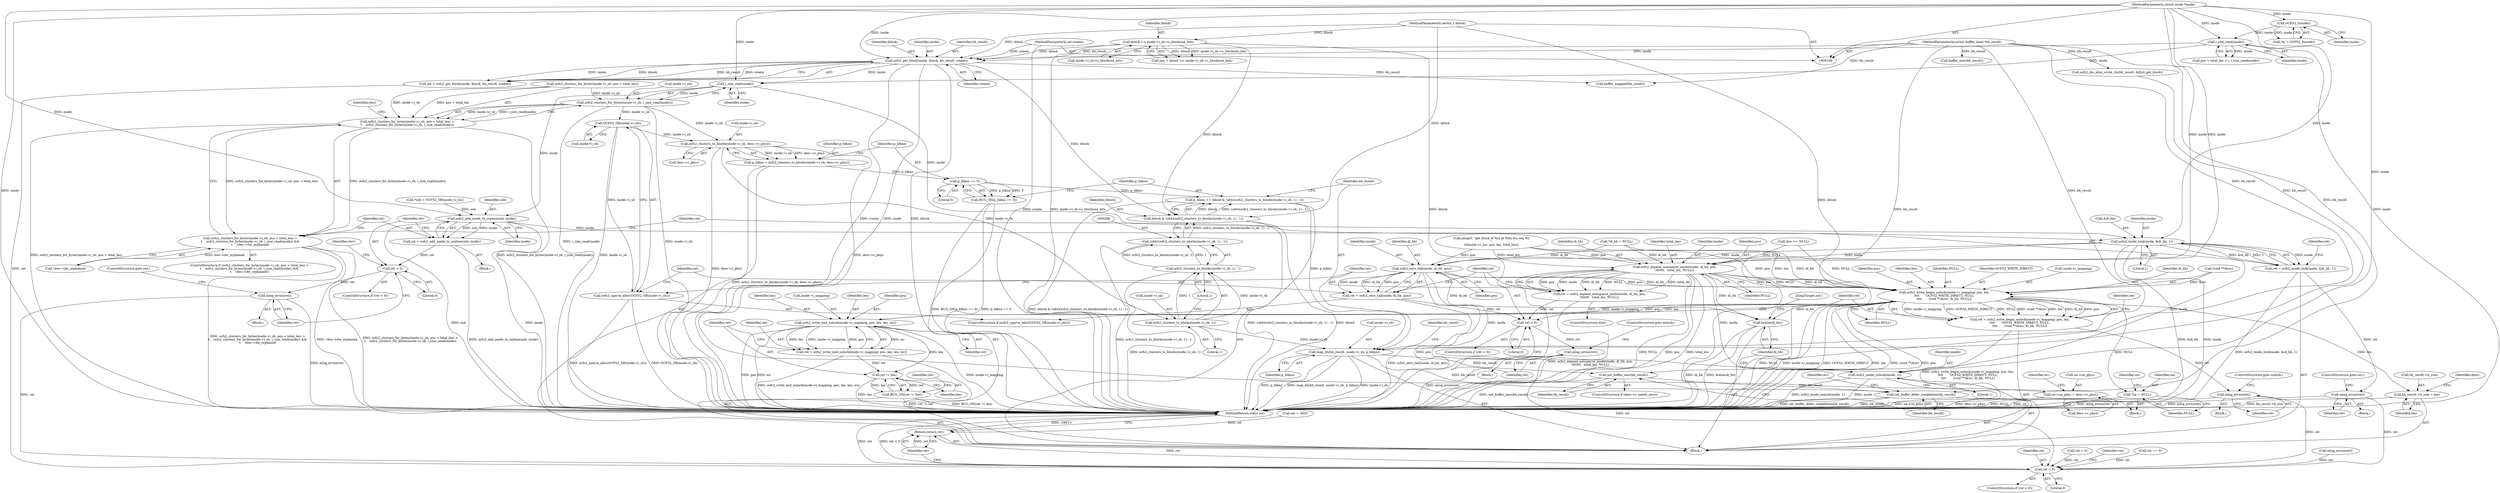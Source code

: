 digraph "0_linux_3e4c56d41eef5595035872a2ec5a483f42e8917f@API" {
"1000265" [label="(Call,i_size_read(inode))"];
"1000205" [label="(Call,ocfs2_get_block(inode, iblock, bh_result, create))"];
"1000195" [label="(Call,i_size_read(inode))"];
"1000122" [label="(Call,OCFS2_I(inode))"];
"1000107" [label="(MethodParameterIn,struct inode *inode)"];
"1000141" [label="(Call,iblock << inode->i_sb->s_blocksize_bits)"];
"1000108" [label="(MethodParameterIn,sector_t iblock)"];
"1000109" [label="(MethodParameterIn,struct buffer_head *bh_result)"];
"1000110" [label="(MethodParameterIn,int create)"];
"1000261" [label="(Call,ocfs2_clusters_for_bytes(inode->i_sb, i_size_read(inode)))"];
"1000253" [label="(Call,ocfs2_clusters_for_bytes(inode->i_sb, pos + total_len) >\n\t    ocfs2_clusters_for_bytes(inode->i_sb, i_size_read(inode)))"];
"1000252" [label="(Call,ocfs2_clusters_for_bytes(inode->i_sb, pos + total_len) >\n\t    ocfs2_clusters_for_bytes(inode->i_sb, i_size_read(inode)) &&\n\t    !dwc->dw_orphaned)"];
"1000313" [label="(Call,OCFS2_SB(inode->i_sb))"];
"1000312" [label="(Call,ocfs2_sparse_alloc(OCFS2_SB(inode->i_sb)))"];
"1000372" [label="(Call,ocfs2_clusters_to_blocks(inode->i_sb, desc->c_phys))"];
"1000370" [label="(Call,p_blkno = ocfs2_clusters_to_blocks(inode->i_sb, desc->c_phys))"];
"1000380" [label="(Call,p_blkno == 0)"];
"1000379" [label="(Call,BUG_ON(p_blkno == 0))"];
"1000383" [label="(Call,p_blkno += iblock & (u64)(ocfs2_clusters_to_blocks(inode->i_sb, 1) - 1))"];
"1000396" [label="(Call,map_bh(bh_result, inode->i_sb, p_blkno))"];
"1000411" [label="(Call,set_buffer_new(bh_result))"];
"1000413" [label="(Call,set_buffer_defer_completion(bh_result))"];
"1000390" [label="(Call,ocfs2_clusters_to_blocks(inode->i_sb, 1))"];
"1000389" [label="(Call,ocfs2_clusters_to_blocks(inode->i_sb, 1) - 1)"];
"1000387" [label="(Call,(u64)(ocfs2_clusters_to_blocks(inode->i_sb, 1) - 1))"];
"1000385" [label="(Call,iblock & (u64)(ocfs2_clusters_to_blocks(inode->i_sb, 1) - 1))"];
"1000435" [label="(Call,ue->ue_phys = desc->c_phys)"];
"1000274" [label="(Call,ocfs2_add_inode_to_orphan(osb, inode))"];
"1000272" [label="(Call,ret = ocfs2_add_inode_to_orphan(osb, inode))"];
"1000278" [label="(Call,ret < 0)"];
"1000282" [label="(Call,mlog_errno(ret))"];
"1000485" [label="(Call,ret < 0)"];
"1000492" [label="(Return,return ret;)"];
"1000292" [label="(Call,ocfs2_inode_lock(inode, &di_bh, 1))"];
"1000290" [label="(Call,ret = ocfs2_inode_lock(inode, &di_bh, 1))"];
"1000300" [label="(Call,mlog_errno(ret))"];
"1000319" [label="(Call,ocfs2_zero_tail(inode, di_bh, pos))"];
"1000317" [label="(Call,ret = ocfs2_zero_tail(inode, di_bh, pos))"];
"1000333" [label="(Call,ret < 0)"];
"1000337" [label="(Call,mlog_errno(ret))"];
"1000342" [label="(Call,ocfs2_write_begin_nolock(inode->i_mapping, pos, len,\n\t\t\t\t       OCFS2_WRITE_DIRECT, NULL,\n\t\t\t\t       (void **)&wc, di_bh, NULL))"];
"1000340" [label="(Call,ret = ocfs2_write_begin_nolock(inode->i_mapping, pos, len,\n\t\t\t\t       OCFS2_WRITE_DIRECT, NULL,\n\t\t\t\t       (void **)&wc, di_bh, NULL))"];
"1000359" [label="(Call,mlog_errno(ret))"];
"1000402" [label="(Call,bh_result->b_size = len)"];
"1000424" [label="(Call,*ue = NULL)"];
"1000457" [label="(Call,ocfs2_write_end_nolock(inode->i_mapping, pos, len, len, wc))"];
"1000455" [label="(Call,ret = ocfs2_write_end_nolock(inode->i_mapping, pos, len, len, wc))"];
"1000466" [label="(Call,ret != len)"];
"1000465" [label="(Call,BUG_ON(ret != len))"];
"1000481" [label="(Call,brelse(di_bh))"];
"1000478" [label="(Call,ocfs2_inode_unlock(inode, 1))"];
"1000326" [label="(Call,ocfs2_expand_nonsparse_inode(inode, di_bh, pos,\n\t\t\t\t\t\t\t   total_len, NULL))"];
"1000324" [label="(Call,ret = ocfs2_expand_nonsparse_inode(inode, di_bh, pos,\n\t\t\t\t\t\t\t   total_len, NULL))"];
"1000396" [label="(Call,map_bh(bh_result, inode->i_sb, p_blkno))"];
"1000404" [label="(Identifier,bh_result)"];
"1000381" [label="(Identifier,p_blkno)"];
"1000281" [label="(Block,)"];
"1000484" [label="(ControlStructure,if (ret < 0))"];
"1000334" [label="(Identifier,ret)"];
"1000195" [label="(Call,i_size_read(inode))"];
"1000296" [label="(Literal,1)"];
"1000354" [label="(Identifier,di_bh)"];
"1000272" [label="(Call,ret = ocfs2_add_inode_to_orphan(osb, inode))"];
"1000465" [label="(Call,BUG_ON(ret != len))"];
"1000142" [label="(Identifier,iblock)"];
"1000282" [label="(Call,mlog_errno(ret))"];
"1000481" [label="(Call,brelse(di_bh))"];
"1000409" [label="(Identifier,desc)"];
"1000468" [label="(Identifier,len)"];
"1000314" [label="(Call,inode->i_sb)"];
"1000330" [label="(Identifier,total_len)"];
"1000123" [label="(Identifier,inode)"];
"1000462" [label="(Identifier,len)"];
"1000251" [label="(ControlStructure,if (ocfs2_clusters_for_bytes(inode->i_sb, pos + total_len) >\n\t    ocfs2_clusters_for_bytes(inode->i_sb, i_size_read(inode)) &&\n\t    !dwc->dw_orphaned))"];
"1000386" [label="(Identifier,iblock)"];
"1000267" [label="(Call,!dwc->dw_orphaned)"];
"1000300" [label="(Call,mlog_errno(ret))"];
"1000456" [label="(Identifier,ret)"];
"1000266" [label="(Identifier,inode)"];
"1000422" [label="(Block,)"];
"1000478" [label="(Call,ocfs2_inode_unlock(inode, 1))"];
"1000411" [label="(Call,set_buffer_new(bh_result))"];
"1000317" [label="(Call,ret = ocfs2_zero_tail(inode, di_bh, pos))"];
"1000370" [label="(Call,p_blkno = ocfs2_clusters_to_blocks(inode->i_sb, desc->c_phys))"];
"1000111" [label="(Block,)"];
"1000439" [label="(Call,desc->c_phys)"];
"1000280" [label="(Literal,0)"];
"1000458" [label="(Call,inode->i_mapping)"];
"1000331" [label="(Identifier,NULL)"];
"1000394" [label="(Literal,1)"];
"1000413" [label="(Call,set_buffer_defer_completion(bh_result))"];
"1000340" [label="(Call,ret = ocfs2_write_begin_nolock(inode->i_mapping, pos, len,\n\t\t\t\t       OCFS2_WRITE_DIRECT, NULL,\n\t\t\t\t       (void **)&wc, di_bh, NULL))"];
"1000342" [label="(Call,ocfs2_write_begin_nolock(inode->i_mapping, pos, len,\n\t\t\t\t       OCFS2_WRITE_DIRECT, NULL,\n\t\t\t\t       (void **)&wc, di_bh, NULL))"];
"1000276" [label="(Identifier,inode)"];
"1000486" [label="(Identifier,ret)"];
"1000318" [label="(Identifier,ret)"];
"1000328" [label="(Identifier,di_bh)"];
"1000217" [label="(Call,buffer_mapped(bh_result))"];
"1000488" [label="(Call,ret = -EIO)"];
"1000277" [label="(ControlStructure,if (ret < 0))"];
"1000181" [label="(Call,mlog(0, \"get block of %lu at %llu:%u req %u\n\",\n\t\t\tinode->i_ino, pos, len, total_len))"];
"1000302" [label="(ControlStructure,goto out;)"];
"1000335" [label="(Literal,0)"];
"1000455" [label="(Call,ret = ocfs2_write_end_nolock(inode->i_mapping, pos, len, len, wc))"];
"1000385" [label="(Call,iblock & (u64)(ocfs2_clusters_to_blocks(inode->i_sb, 1) - 1))"];
"1000350" [label="(Call,(void **)&wc)"];
"1000424" [label="(Call,*ue = NULL)"];
"1000391" [label="(Call,inode->i_sb)"];
"1000320" [label="(Identifier,inode)"];
"1000141" [label="(Call,iblock << inode->i_sb->s_blocksize_bits)"];
"1000445" [label="(Identifier,wc)"];
"1000108" [label="(MethodParameterIn,sector_t iblock)"];
"1000265" [label="(Call,i_size_read(inode))"];
"1000261" [label="(Call,ocfs2_clusters_for_bytes(inode->i_sb, i_size_read(inode)))"];
"1000203" [label="(Call,ret = ocfs2_get_block(inode, iblock, bh_result, create))"];
"1000312" [label="(Call,ocfs2_sparse_alloc(OCFS2_SB(inode->i_sb)))"];
"1000325" [label="(Identifier,ret)"];
"1000346" [label="(Identifier,pos)"];
"1000284" [label="(ControlStructure,goto out;)"];
"1000469" [label="(Call,ret = 0)"];
"1000209" [label="(Identifier,create)"];
"1000275" [label="(Identifier,osb)"];
"1000240" [label="(Call,dwc == NULL)"];
"1000252" [label="(Call,ocfs2_clusters_for_bytes(inode->i_sb, pos + total_len) >\n\t    ocfs2_clusters_for_bytes(inode->i_sb, i_size_read(inode)) &&\n\t    !dwc->dw_orphaned)"];
"1000274" [label="(Call,ocfs2_add_inode_to_orphan(osb, inode))"];
"1000134" [label="(Call,*di_bh = NULL)"];
"1000298" [label="(Identifier,ret)"];
"1000376" [label="(Call,desc->c_phys)"];
"1000470" [label="(Identifier,ret)"];
"1000207" [label="(Identifier,iblock)"];
"1000489" [label="(Identifier,ret)"];
"1000324" [label="(Call,ret = ocfs2_expand_nonsparse_inode(inode, di_bh, pos,\n\t\t\t\t\t\t\t   total_len, NULL))"];
"1000341" [label="(Identifier,ret)"];
"1000463" [label="(Identifier,len)"];
"1000234" [label="(Call,ocfs2_dio_alloc_write_ctx(bh_result, &first_get_block))"];
"1000269" [label="(Identifier,dwc)"];
"1000191" [label="(Call,pos + total_len <= i_size_read(inode))"];
"1000430" [label="(Identifier,ue)"];
"1000279" [label="(Identifier,ret)"];
"1000143" [label="(Call,inode->i_sb->s_blocksize_bits)"];
"1000262" [label="(Call,inode->i_sb)"];
"1000426" [label="(Identifier,NULL)"];
"1000337" [label="(Call,mlog_errno(ret))"];
"1000483" [label="(JumpTarget,out:)"];
"1000336" [label="(Block,)"];
"1000327" [label="(Identifier,inode)"];
"1000373" [label="(Call,inode->i_sb)"];
"1000205" [label="(Call,ocfs2_get_block(inode, iblock, bh_result, create))"];
"1000283" [label="(Identifier,ret)"];
"1000457" [label="(Call,ocfs2_write_end_nolock(inode->i_mapping, pos, len, len, wc))"];
"1000323" [label="(ControlStructure,else)"];
"1000110" [label="(MethodParameterIn,int create)"];
"1000412" [label="(Identifier,bh_result)"];
"1000387" [label="(Call,(u64)(ocfs2_clusters_to_blocks(inode->i_sb, 1) - 1))"];
"1000466" [label="(Call,ret != len)"];
"1000253" [label="(Call,ocfs2_clusters_for_bytes(inode->i_sb, pos + total_len) >\n\t    ocfs2_clusters_for_bytes(inode->i_sb, i_size_read(inode)))"];
"1000395" [label="(Literal,1)"];
"1000223" [label="(Call,ret == 0)"];
"1000464" [label="(Identifier,wc)"];
"1000113" [label="(Call,*osb = OCFS2_SB(inode->i_sb))"];
"1000206" [label="(Identifier,inode)"];
"1000254" [label="(Call,ocfs2_clusters_for_bytes(inode->i_sb, pos + total_len))"];
"1000311" [label="(ControlStructure,if (ocfs2_sparse_alloc(OCFS2_SB(inode->i_sb))))"];
"1000397" [label="(Identifier,bh_result)"];
"1000493" [label="(Identifier,ret)"];
"1000383" [label="(Call,p_blkno += iblock & (u64)(ocfs2_clusters_to_blocks(inode->i_sb, 1) - 1))"];
"1000347" [label="(Identifier,len)"];
"1000349" [label="(Identifier,NULL)"];
"1000357" [label="(Identifier,ret)"];
"1000382" [label="(Literal,0)"];
"1000107" [label="(MethodParameterIn,struct inode *inode)"];
"1000494" [label="(MethodReturn,static int)"];
"1000287" [label="(Identifier,dwc)"];
"1000425" [label="(Identifier,ue)"];
"1000407" [label="(ControlStructure,if (desc->c_needs_zero))"];
"1000339" [label="(ControlStructure,goto unlock;)"];
"1000371" [label="(Identifier,p_blkno)"];
"1000492" [label="(Return,return ret;)"];
"1000122" [label="(Call,OCFS2_I(inode))"];
"1000326" [label="(Call,ocfs2_expand_nonsparse_inode(inode, di_bh, pos,\n\t\t\t\t\t\t\t   total_len, NULL))"];
"1000479" [label="(Identifier,inode)"];
"1000414" [label="(Identifier,bh_result)"];
"1000196" [label="(Identifier,inode)"];
"1000333" [label="(Call,ret < 0)"];
"1000329" [label="(Identifier,pos)"];
"1000248" [label="(Call,mlog_errno(ret))"];
"1000360" [label="(Identifier,ret)"];
"1000390" [label="(Call,ocfs2_clusters_to_blocks(inode->i_sb, 1))"];
"1000487" [label="(Literal,0)"];
"1000403" [label="(Call,bh_result->b_size)"];
"1000380" [label="(Call,p_blkno == 0)"];
"1000338" [label="(Identifier,ret)"];
"1000299" [label="(Block,)"];
"1000291" [label="(Identifier,ret)"];
"1000361" [label="(ControlStructure,goto unlock;)"];
"1000109" [label="(MethodParameterIn,struct buffer_head *bh_result)"];
"1000372" [label="(Call,ocfs2_clusters_to_blocks(inode->i_sb, desc->c_phys))"];
"1000480" [label="(Literal,1)"];
"1000384" [label="(Identifier,p_blkno)"];
"1000321" [label="(Identifier,di_bh)"];
"1000294" [label="(Call,&di_bh)"];
"1000348" [label="(Identifier,OCFS2_WRITE_DIRECT)"];
"1000273" [label="(Identifier,ret)"];
"1000436" [label="(Call,ue->ue_phys)"];
"1000319" [label="(Call,ocfs2_zero_tail(inode, di_bh, pos))"];
"1000359" [label="(Call,mlog_errno(ret))"];
"1000332" [label="(ControlStructure,if (ret < 0))"];
"1000301" [label="(Identifier,ret)"];
"1000358" [label="(Block,)"];
"1000467" [label="(Identifier,ret)"];
"1000355" [label="(Identifier,NULL)"];
"1000406" [label="(Identifier,len)"];
"1000290" [label="(Call,ret = ocfs2_inode_lock(inode, &di_bh, 1))"];
"1000221" [label="(Call,buffer_new(bh_result))"];
"1000485" [label="(Call,ret < 0)"];
"1000401" [label="(Identifier,p_blkno)"];
"1000313" [label="(Call,OCFS2_SB(inode->i_sb))"];
"1000271" [label="(Block,)"];
"1000292" [label="(Call,ocfs2_inode_lock(inode, &di_bh, 1))"];
"1000398" [label="(Call,inode->i_sb)"];
"1000139" [label="(Call,pos = iblock << inode->i_sb->s_blocksize_bits)"];
"1000120" [label="(Call,*oi = OCFS2_I(inode))"];
"1000461" [label="(Identifier,pos)"];
"1000420" [label="(Identifier,wc)"];
"1000482" [label="(Identifier,di_bh)"];
"1000322" [label="(Identifier,pos)"];
"1000278" [label="(Call,ret < 0)"];
"1000389" [label="(Call,ocfs2_clusters_to_blocks(inode->i_sb, 1) - 1)"];
"1000343" [label="(Call,inode->i_mapping)"];
"1000208" [label="(Identifier,bh_result)"];
"1000402" [label="(Call,bh_result->b_size = len)"];
"1000435" [label="(Call,ue->ue_phys = desc->c_phys)"];
"1000379" [label="(Call,BUG_ON(p_blkno == 0))"];
"1000293" [label="(Identifier,inode)"];
"1000265" -> "1000261"  [label="AST: "];
"1000265" -> "1000266"  [label="CFG: "];
"1000266" -> "1000265"  [label="AST: "];
"1000261" -> "1000265"  [label="CFG: "];
"1000265" -> "1000261"  [label="DDG: inode"];
"1000205" -> "1000265"  [label="DDG: inode"];
"1000195" -> "1000265"  [label="DDG: inode"];
"1000107" -> "1000265"  [label="DDG: inode"];
"1000265" -> "1000274"  [label="DDG: inode"];
"1000265" -> "1000292"  [label="DDG: inode"];
"1000205" -> "1000203"  [label="AST: "];
"1000205" -> "1000209"  [label="CFG: "];
"1000206" -> "1000205"  [label="AST: "];
"1000207" -> "1000205"  [label="AST: "];
"1000208" -> "1000205"  [label="AST: "];
"1000209" -> "1000205"  [label="AST: "];
"1000203" -> "1000205"  [label="CFG: "];
"1000205" -> "1000494"  [label="DDG: create"];
"1000205" -> "1000494"  [label="DDG: inode"];
"1000205" -> "1000494"  [label="DDG: iblock"];
"1000205" -> "1000203"  [label="DDG: inode"];
"1000205" -> "1000203"  [label="DDG: iblock"];
"1000205" -> "1000203"  [label="DDG: bh_result"];
"1000205" -> "1000203"  [label="DDG: create"];
"1000195" -> "1000205"  [label="DDG: inode"];
"1000107" -> "1000205"  [label="DDG: inode"];
"1000141" -> "1000205"  [label="DDG: iblock"];
"1000108" -> "1000205"  [label="DDG: iblock"];
"1000109" -> "1000205"  [label="DDG: bh_result"];
"1000110" -> "1000205"  [label="DDG: create"];
"1000205" -> "1000217"  [label="DDG: bh_result"];
"1000205" -> "1000385"  [label="DDG: iblock"];
"1000195" -> "1000191"  [label="AST: "];
"1000195" -> "1000196"  [label="CFG: "];
"1000196" -> "1000195"  [label="AST: "];
"1000191" -> "1000195"  [label="CFG: "];
"1000195" -> "1000494"  [label="DDG: inode"];
"1000195" -> "1000191"  [label="DDG: inode"];
"1000122" -> "1000195"  [label="DDG: inode"];
"1000107" -> "1000195"  [label="DDG: inode"];
"1000122" -> "1000120"  [label="AST: "];
"1000122" -> "1000123"  [label="CFG: "];
"1000123" -> "1000122"  [label="AST: "];
"1000120" -> "1000122"  [label="CFG: "];
"1000122" -> "1000120"  [label="DDG: inode"];
"1000107" -> "1000122"  [label="DDG: inode"];
"1000107" -> "1000106"  [label="AST: "];
"1000107" -> "1000494"  [label="DDG: inode"];
"1000107" -> "1000274"  [label="DDG: inode"];
"1000107" -> "1000292"  [label="DDG: inode"];
"1000107" -> "1000319"  [label="DDG: inode"];
"1000107" -> "1000326"  [label="DDG: inode"];
"1000107" -> "1000478"  [label="DDG: inode"];
"1000141" -> "1000139"  [label="AST: "];
"1000141" -> "1000143"  [label="CFG: "];
"1000142" -> "1000141"  [label="AST: "];
"1000143" -> "1000141"  [label="AST: "];
"1000139" -> "1000141"  [label="CFG: "];
"1000141" -> "1000494"  [label="DDG: iblock"];
"1000141" -> "1000494"  [label="DDG: inode->i_sb->s_blocksize_bits"];
"1000141" -> "1000139"  [label="DDG: iblock"];
"1000141" -> "1000139"  [label="DDG: inode->i_sb->s_blocksize_bits"];
"1000108" -> "1000141"  [label="DDG: iblock"];
"1000141" -> "1000385"  [label="DDG: iblock"];
"1000108" -> "1000106"  [label="AST: "];
"1000108" -> "1000494"  [label="DDG: iblock"];
"1000108" -> "1000385"  [label="DDG: iblock"];
"1000109" -> "1000106"  [label="AST: "];
"1000109" -> "1000494"  [label="DDG: bh_result"];
"1000109" -> "1000217"  [label="DDG: bh_result"];
"1000109" -> "1000221"  [label="DDG: bh_result"];
"1000109" -> "1000234"  [label="DDG: bh_result"];
"1000109" -> "1000396"  [label="DDG: bh_result"];
"1000109" -> "1000411"  [label="DDG: bh_result"];
"1000109" -> "1000413"  [label="DDG: bh_result"];
"1000110" -> "1000106"  [label="AST: "];
"1000110" -> "1000494"  [label="DDG: create"];
"1000261" -> "1000253"  [label="AST: "];
"1000262" -> "1000261"  [label="AST: "];
"1000253" -> "1000261"  [label="CFG: "];
"1000261" -> "1000494"  [label="DDG: inode->i_sb"];
"1000261" -> "1000494"  [label="DDG: i_size_read(inode)"];
"1000261" -> "1000253"  [label="DDG: inode->i_sb"];
"1000261" -> "1000253"  [label="DDG: i_size_read(inode)"];
"1000254" -> "1000261"  [label="DDG: inode->i_sb"];
"1000261" -> "1000313"  [label="DDG: inode->i_sb"];
"1000261" -> "1000372"  [label="DDG: inode->i_sb"];
"1000253" -> "1000252"  [label="AST: "];
"1000254" -> "1000253"  [label="AST: "];
"1000269" -> "1000253"  [label="CFG: "];
"1000252" -> "1000253"  [label="CFG: "];
"1000253" -> "1000494"  [label="DDG: ocfs2_clusters_for_bytes(inode->i_sb, pos + total_len)"];
"1000253" -> "1000494"  [label="DDG: ocfs2_clusters_for_bytes(inode->i_sb, i_size_read(inode))"];
"1000253" -> "1000252"  [label="DDG: ocfs2_clusters_for_bytes(inode->i_sb, pos + total_len)"];
"1000253" -> "1000252"  [label="DDG: ocfs2_clusters_for_bytes(inode->i_sb, i_size_read(inode))"];
"1000254" -> "1000253"  [label="DDG: inode->i_sb"];
"1000254" -> "1000253"  [label="DDG: pos + total_len"];
"1000252" -> "1000251"  [label="AST: "];
"1000252" -> "1000267"  [label="CFG: "];
"1000267" -> "1000252"  [label="AST: "];
"1000273" -> "1000252"  [label="CFG: "];
"1000291" -> "1000252"  [label="CFG: "];
"1000252" -> "1000494"  [label="DDG: ocfs2_clusters_for_bytes(inode->i_sb, pos + total_len) >\n\t    ocfs2_clusters_for_bytes(inode->i_sb, i_size_read(inode))"];
"1000252" -> "1000494"  [label="DDG: ocfs2_clusters_for_bytes(inode->i_sb, pos + total_len) >\n\t    ocfs2_clusters_for_bytes(inode->i_sb, i_size_read(inode)) &&\n\t    !dwc->dw_orphaned"];
"1000252" -> "1000494"  [label="DDG: !dwc->dw_orphaned"];
"1000267" -> "1000252"  [label="DDG: dwc->dw_orphaned"];
"1000313" -> "1000312"  [label="AST: "];
"1000313" -> "1000314"  [label="CFG: "];
"1000314" -> "1000313"  [label="AST: "];
"1000312" -> "1000313"  [label="CFG: "];
"1000313" -> "1000494"  [label="DDG: inode->i_sb"];
"1000313" -> "1000312"  [label="DDG: inode->i_sb"];
"1000313" -> "1000372"  [label="DDG: inode->i_sb"];
"1000312" -> "1000311"  [label="AST: "];
"1000318" -> "1000312"  [label="CFG: "];
"1000325" -> "1000312"  [label="CFG: "];
"1000312" -> "1000494"  [label="DDG: ocfs2_sparse_alloc(OCFS2_SB(inode->i_sb))"];
"1000312" -> "1000494"  [label="DDG: OCFS2_SB(inode->i_sb)"];
"1000372" -> "1000370"  [label="AST: "];
"1000372" -> "1000376"  [label="CFG: "];
"1000373" -> "1000372"  [label="AST: "];
"1000376" -> "1000372"  [label="AST: "];
"1000370" -> "1000372"  [label="CFG: "];
"1000372" -> "1000494"  [label="DDG: desc->c_phys"];
"1000372" -> "1000370"  [label="DDG: inode->i_sb"];
"1000372" -> "1000370"  [label="DDG: desc->c_phys"];
"1000372" -> "1000390"  [label="DDG: inode->i_sb"];
"1000372" -> "1000435"  [label="DDG: desc->c_phys"];
"1000370" -> "1000111"  [label="AST: "];
"1000371" -> "1000370"  [label="AST: "];
"1000381" -> "1000370"  [label="CFG: "];
"1000370" -> "1000494"  [label="DDG: ocfs2_clusters_to_blocks(inode->i_sb, desc->c_phys)"];
"1000370" -> "1000380"  [label="DDG: p_blkno"];
"1000380" -> "1000379"  [label="AST: "];
"1000380" -> "1000382"  [label="CFG: "];
"1000381" -> "1000380"  [label="AST: "];
"1000382" -> "1000380"  [label="AST: "];
"1000379" -> "1000380"  [label="CFG: "];
"1000380" -> "1000379"  [label="DDG: p_blkno"];
"1000380" -> "1000379"  [label="DDG: 0"];
"1000380" -> "1000383"  [label="DDG: p_blkno"];
"1000379" -> "1000111"  [label="AST: "];
"1000384" -> "1000379"  [label="CFG: "];
"1000379" -> "1000494"  [label="DDG: p_blkno == 0"];
"1000379" -> "1000494"  [label="DDG: BUG_ON(p_blkno == 0)"];
"1000383" -> "1000111"  [label="AST: "];
"1000383" -> "1000385"  [label="CFG: "];
"1000384" -> "1000383"  [label="AST: "];
"1000385" -> "1000383"  [label="AST: "];
"1000397" -> "1000383"  [label="CFG: "];
"1000383" -> "1000494"  [label="DDG: iblock & (u64)(ocfs2_clusters_to_blocks(inode->i_sb, 1) - 1)"];
"1000385" -> "1000383"  [label="DDG: iblock"];
"1000385" -> "1000383"  [label="DDG: (u64)(ocfs2_clusters_to_blocks(inode->i_sb, 1) - 1)"];
"1000383" -> "1000396"  [label="DDG: p_blkno"];
"1000396" -> "1000111"  [label="AST: "];
"1000396" -> "1000401"  [label="CFG: "];
"1000397" -> "1000396"  [label="AST: "];
"1000398" -> "1000396"  [label="AST: "];
"1000401" -> "1000396"  [label="AST: "];
"1000404" -> "1000396"  [label="CFG: "];
"1000396" -> "1000494"  [label="DDG: map_bh(bh_result, inode->i_sb, p_blkno)"];
"1000396" -> "1000494"  [label="DDG: inode->i_sb"];
"1000396" -> "1000494"  [label="DDG: p_blkno"];
"1000234" -> "1000396"  [label="DDG: bh_result"];
"1000390" -> "1000396"  [label="DDG: inode->i_sb"];
"1000396" -> "1000411"  [label="DDG: bh_result"];
"1000396" -> "1000413"  [label="DDG: bh_result"];
"1000411" -> "1000407"  [label="AST: "];
"1000411" -> "1000412"  [label="CFG: "];
"1000412" -> "1000411"  [label="AST: "];
"1000414" -> "1000411"  [label="CFG: "];
"1000411" -> "1000494"  [label="DDG: set_buffer_new(bh_result)"];
"1000411" -> "1000413"  [label="DDG: bh_result"];
"1000413" -> "1000111"  [label="AST: "];
"1000413" -> "1000414"  [label="CFG: "];
"1000414" -> "1000413"  [label="AST: "];
"1000420" -> "1000413"  [label="CFG: "];
"1000413" -> "1000494"  [label="DDG: bh_result"];
"1000413" -> "1000494"  [label="DDG: set_buffer_defer_completion(bh_result)"];
"1000390" -> "1000389"  [label="AST: "];
"1000390" -> "1000394"  [label="CFG: "];
"1000391" -> "1000390"  [label="AST: "];
"1000394" -> "1000390"  [label="AST: "];
"1000395" -> "1000390"  [label="CFG: "];
"1000390" -> "1000389"  [label="DDG: inode->i_sb"];
"1000390" -> "1000389"  [label="DDG: 1"];
"1000389" -> "1000387"  [label="AST: "];
"1000389" -> "1000395"  [label="CFG: "];
"1000395" -> "1000389"  [label="AST: "];
"1000387" -> "1000389"  [label="CFG: "];
"1000389" -> "1000494"  [label="DDG: ocfs2_clusters_to_blocks(inode->i_sb, 1)"];
"1000389" -> "1000387"  [label="DDG: ocfs2_clusters_to_blocks(inode->i_sb, 1)"];
"1000389" -> "1000387"  [label="DDG: 1"];
"1000387" -> "1000385"  [label="AST: "];
"1000388" -> "1000387"  [label="AST: "];
"1000385" -> "1000387"  [label="CFG: "];
"1000387" -> "1000494"  [label="DDG: ocfs2_clusters_to_blocks(inode->i_sb, 1) - 1"];
"1000387" -> "1000385"  [label="DDG: ocfs2_clusters_to_blocks(inode->i_sb, 1) - 1"];
"1000386" -> "1000385"  [label="AST: "];
"1000385" -> "1000494"  [label="DDG: (u64)(ocfs2_clusters_to_blocks(inode->i_sb, 1) - 1)"];
"1000385" -> "1000494"  [label="DDG: iblock"];
"1000435" -> "1000422"  [label="AST: "];
"1000435" -> "1000439"  [label="CFG: "];
"1000436" -> "1000435"  [label="AST: "];
"1000439" -> "1000435"  [label="AST: "];
"1000445" -> "1000435"  [label="CFG: "];
"1000435" -> "1000494"  [label="DDG: ue->ue_phys"];
"1000435" -> "1000494"  [label="DDG: desc->c_phys"];
"1000274" -> "1000272"  [label="AST: "];
"1000274" -> "1000276"  [label="CFG: "];
"1000275" -> "1000274"  [label="AST: "];
"1000276" -> "1000274"  [label="AST: "];
"1000272" -> "1000274"  [label="CFG: "];
"1000274" -> "1000494"  [label="DDG: osb"];
"1000274" -> "1000494"  [label="DDG: inode"];
"1000274" -> "1000272"  [label="DDG: osb"];
"1000274" -> "1000272"  [label="DDG: inode"];
"1000113" -> "1000274"  [label="DDG: osb"];
"1000274" -> "1000292"  [label="DDG: inode"];
"1000272" -> "1000271"  [label="AST: "];
"1000273" -> "1000272"  [label="AST: "];
"1000279" -> "1000272"  [label="CFG: "];
"1000272" -> "1000494"  [label="DDG: ocfs2_add_inode_to_orphan(osb, inode)"];
"1000272" -> "1000278"  [label="DDG: ret"];
"1000278" -> "1000277"  [label="AST: "];
"1000278" -> "1000280"  [label="CFG: "];
"1000279" -> "1000278"  [label="AST: "];
"1000280" -> "1000278"  [label="AST: "];
"1000283" -> "1000278"  [label="CFG: "];
"1000287" -> "1000278"  [label="CFG: "];
"1000278" -> "1000282"  [label="DDG: ret"];
"1000282" -> "1000281"  [label="AST: "];
"1000282" -> "1000283"  [label="CFG: "];
"1000283" -> "1000282"  [label="AST: "];
"1000284" -> "1000282"  [label="CFG: "];
"1000282" -> "1000494"  [label="DDG: mlog_errno(ret)"];
"1000282" -> "1000485"  [label="DDG: ret"];
"1000485" -> "1000484"  [label="AST: "];
"1000485" -> "1000487"  [label="CFG: "];
"1000486" -> "1000485"  [label="AST: "];
"1000487" -> "1000485"  [label="AST: "];
"1000489" -> "1000485"  [label="CFG: "];
"1000493" -> "1000485"  [label="CFG: "];
"1000485" -> "1000494"  [label="DDG: ret"];
"1000485" -> "1000494"  [label="DDG: ret < 0"];
"1000300" -> "1000485"  [label="DDG: ret"];
"1000337" -> "1000485"  [label="DDG: ret"];
"1000359" -> "1000485"  [label="DDG: ret"];
"1000248" -> "1000485"  [label="DDG: ret"];
"1000469" -> "1000485"  [label="DDG: ret"];
"1000223" -> "1000485"  [label="DDG: ret"];
"1000203" -> "1000485"  [label="DDG: ret"];
"1000485" -> "1000492"  [label="DDG: ret"];
"1000492" -> "1000111"  [label="AST: "];
"1000492" -> "1000493"  [label="CFG: "];
"1000493" -> "1000492"  [label="AST: "];
"1000494" -> "1000492"  [label="CFG: "];
"1000492" -> "1000494"  [label="DDG: <RET>"];
"1000493" -> "1000492"  [label="DDG: ret"];
"1000488" -> "1000492"  [label="DDG: ret"];
"1000292" -> "1000290"  [label="AST: "];
"1000292" -> "1000296"  [label="CFG: "];
"1000293" -> "1000292"  [label="AST: "];
"1000294" -> "1000292"  [label="AST: "];
"1000296" -> "1000292"  [label="AST: "];
"1000290" -> "1000292"  [label="CFG: "];
"1000292" -> "1000494"  [label="DDG: &di_bh"];
"1000292" -> "1000494"  [label="DDG: inode"];
"1000292" -> "1000290"  [label="DDG: inode"];
"1000292" -> "1000290"  [label="DDG: &di_bh"];
"1000292" -> "1000290"  [label="DDG: 1"];
"1000292" -> "1000319"  [label="DDG: inode"];
"1000292" -> "1000326"  [label="DDG: inode"];
"1000292" -> "1000478"  [label="DDG: inode"];
"1000290" -> "1000111"  [label="AST: "];
"1000291" -> "1000290"  [label="AST: "];
"1000298" -> "1000290"  [label="CFG: "];
"1000290" -> "1000494"  [label="DDG: ocfs2_inode_lock(inode, &di_bh, 1)"];
"1000290" -> "1000300"  [label="DDG: ret"];
"1000300" -> "1000299"  [label="AST: "];
"1000300" -> "1000301"  [label="CFG: "];
"1000301" -> "1000300"  [label="AST: "];
"1000302" -> "1000300"  [label="CFG: "];
"1000300" -> "1000494"  [label="DDG: mlog_errno(ret)"];
"1000319" -> "1000317"  [label="AST: "];
"1000319" -> "1000322"  [label="CFG: "];
"1000320" -> "1000319"  [label="AST: "];
"1000321" -> "1000319"  [label="AST: "];
"1000322" -> "1000319"  [label="AST: "];
"1000317" -> "1000319"  [label="CFG: "];
"1000319" -> "1000494"  [label="DDG: pos"];
"1000319" -> "1000317"  [label="DDG: inode"];
"1000319" -> "1000317"  [label="DDG: di_bh"];
"1000319" -> "1000317"  [label="DDG: pos"];
"1000134" -> "1000319"  [label="DDG: di_bh"];
"1000181" -> "1000319"  [label="DDG: pos"];
"1000319" -> "1000342"  [label="DDG: pos"];
"1000319" -> "1000342"  [label="DDG: di_bh"];
"1000319" -> "1000478"  [label="DDG: inode"];
"1000319" -> "1000481"  [label="DDG: di_bh"];
"1000317" -> "1000311"  [label="AST: "];
"1000318" -> "1000317"  [label="AST: "];
"1000334" -> "1000317"  [label="CFG: "];
"1000317" -> "1000494"  [label="DDG: ocfs2_zero_tail(inode, di_bh, pos)"];
"1000317" -> "1000333"  [label="DDG: ret"];
"1000333" -> "1000332"  [label="AST: "];
"1000333" -> "1000335"  [label="CFG: "];
"1000334" -> "1000333"  [label="AST: "];
"1000335" -> "1000333"  [label="AST: "];
"1000338" -> "1000333"  [label="CFG: "];
"1000341" -> "1000333"  [label="CFG: "];
"1000324" -> "1000333"  [label="DDG: ret"];
"1000333" -> "1000337"  [label="DDG: ret"];
"1000337" -> "1000336"  [label="AST: "];
"1000337" -> "1000338"  [label="CFG: "];
"1000338" -> "1000337"  [label="AST: "];
"1000339" -> "1000337"  [label="CFG: "];
"1000337" -> "1000494"  [label="DDG: mlog_errno(ret)"];
"1000342" -> "1000340"  [label="AST: "];
"1000342" -> "1000355"  [label="CFG: "];
"1000343" -> "1000342"  [label="AST: "];
"1000346" -> "1000342"  [label="AST: "];
"1000347" -> "1000342"  [label="AST: "];
"1000348" -> "1000342"  [label="AST: "];
"1000349" -> "1000342"  [label="AST: "];
"1000350" -> "1000342"  [label="AST: "];
"1000354" -> "1000342"  [label="AST: "];
"1000355" -> "1000342"  [label="AST: "];
"1000340" -> "1000342"  [label="CFG: "];
"1000342" -> "1000494"  [label="DDG: NULL"];
"1000342" -> "1000494"  [label="DDG: inode->i_mapping"];
"1000342" -> "1000494"  [label="DDG: OCFS2_WRITE_DIRECT"];
"1000342" -> "1000494"  [label="DDG: len"];
"1000342" -> "1000494"  [label="DDG: (void **)&wc"];
"1000342" -> "1000494"  [label="DDG: pos"];
"1000342" -> "1000340"  [label="DDG: inode->i_mapping"];
"1000342" -> "1000340"  [label="DDG: OCFS2_WRITE_DIRECT"];
"1000342" -> "1000340"  [label="DDG: NULL"];
"1000342" -> "1000340"  [label="DDG: (void **)&wc"];
"1000342" -> "1000340"  [label="DDG: len"];
"1000342" -> "1000340"  [label="DDG: di_bh"];
"1000342" -> "1000340"  [label="DDG: pos"];
"1000326" -> "1000342"  [label="DDG: pos"];
"1000326" -> "1000342"  [label="DDG: NULL"];
"1000326" -> "1000342"  [label="DDG: di_bh"];
"1000181" -> "1000342"  [label="DDG: pos"];
"1000181" -> "1000342"  [label="DDG: len"];
"1000240" -> "1000342"  [label="DDG: NULL"];
"1000350" -> "1000342"  [label="DDG: &wc"];
"1000134" -> "1000342"  [label="DDG: di_bh"];
"1000342" -> "1000402"  [label="DDG: len"];
"1000342" -> "1000424"  [label="DDG: NULL"];
"1000342" -> "1000457"  [label="DDG: inode->i_mapping"];
"1000342" -> "1000457"  [label="DDG: pos"];
"1000342" -> "1000457"  [label="DDG: len"];
"1000342" -> "1000481"  [label="DDG: di_bh"];
"1000340" -> "1000111"  [label="AST: "];
"1000341" -> "1000340"  [label="AST: "];
"1000357" -> "1000340"  [label="CFG: "];
"1000340" -> "1000494"  [label="DDG: ocfs2_write_begin_nolock(inode->i_mapping, pos, len,\n\t\t\t\t       OCFS2_WRITE_DIRECT, NULL,\n\t\t\t\t       (void **)&wc, di_bh, NULL)"];
"1000340" -> "1000359"  [label="DDG: ret"];
"1000359" -> "1000358"  [label="AST: "];
"1000359" -> "1000360"  [label="CFG: "];
"1000360" -> "1000359"  [label="AST: "];
"1000361" -> "1000359"  [label="CFG: "];
"1000359" -> "1000494"  [label="DDG: mlog_errno(ret)"];
"1000402" -> "1000111"  [label="AST: "];
"1000402" -> "1000406"  [label="CFG: "];
"1000403" -> "1000402"  [label="AST: "];
"1000406" -> "1000402"  [label="AST: "];
"1000409" -> "1000402"  [label="CFG: "];
"1000402" -> "1000494"  [label="DDG: bh_result->b_size"];
"1000424" -> "1000422"  [label="AST: "];
"1000424" -> "1000426"  [label="CFG: "];
"1000425" -> "1000424"  [label="AST: "];
"1000426" -> "1000424"  [label="AST: "];
"1000430" -> "1000424"  [label="CFG: "];
"1000424" -> "1000494"  [label="DDG: NULL"];
"1000424" -> "1000494"  [label="DDG: ue"];
"1000457" -> "1000455"  [label="AST: "];
"1000457" -> "1000464"  [label="CFG: "];
"1000458" -> "1000457"  [label="AST: "];
"1000461" -> "1000457"  [label="AST: "];
"1000462" -> "1000457"  [label="AST: "];
"1000463" -> "1000457"  [label="AST: "];
"1000464" -> "1000457"  [label="AST: "];
"1000455" -> "1000457"  [label="CFG: "];
"1000457" -> "1000494"  [label="DDG: pos"];
"1000457" -> "1000494"  [label="DDG: wc"];
"1000457" -> "1000494"  [label="DDG: inode->i_mapping"];
"1000457" -> "1000455"  [label="DDG: wc"];
"1000457" -> "1000455"  [label="DDG: len"];
"1000457" -> "1000455"  [label="DDG: inode->i_mapping"];
"1000457" -> "1000455"  [label="DDG: pos"];
"1000457" -> "1000466"  [label="DDG: len"];
"1000455" -> "1000111"  [label="AST: "];
"1000456" -> "1000455"  [label="AST: "];
"1000467" -> "1000455"  [label="CFG: "];
"1000455" -> "1000494"  [label="DDG: ocfs2_write_end_nolock(inode->i_mapping, pos, len, len, wc)"];
"1000455" -> "1000466"  [label="DDG: ret"];
"1000466" -> "1000465"  [label="AST: "];
"1000466" -> "1000468"  [label="CFG: "];
"1000467" -> "1000466"  [label="AST: "];
"1000468" -> "1000466"  [label="AST: "];
"1000465" -> "1000466"  [label="CFG: "];
"1000466" -> "1000494"  [label="DDG: len"];
"1000466" -> "1000465"  [label="DDG: ret"];
"1000466" -> "1000465"  [label="DDG: len"];
"1000465" -> "1000111"  [label="AST: "];
"1000470" -> "1000465"  [label="CFG: "];
"1000465" -> "1000494"  [label="DDG: BUG_ON(ret != len)"];
"1000465" -> "1000494"  [label="DDG: ret != len"];
"1000481" -> "1000111"  [label="AST: "];
"1000481" -> "1000482"  [label="CFG: "];
"1000482" -> "1000481"  [label="AST: "];
"1000483" -> "1000481"  [label="CFG: "];
"1000481" -> "1000494"  [label="DDG: brelse(di_bh)"];
"1000481" -> "1000494"  [label="DDG: di_bh"];
"1000326" -> "1000481"  [label="DDG: di_bh"];
"1000478" -> "1000111"  [label="AST: "];
"1000478" -> "1000480"  [label="CFG: "];
"1000479" -> "1000478"  [label="AST: "];
"1000480" -> "1000478"  [label="AST: "];
"1000482" -> "1000478"  [label="CFG: "];
"1000478" -> "1000494"  [label="DDG: inode"];
"1000478" -> "1000494"  [label="DDG: ocfs2_inode_unlock(inode, 1)"];
"1000326" -> "1000478"  [label="DDG: inode"];
"1000326" -> "1000324"  [label="AST: "];
"1000326" -> "1000331"  [label="CFG: "];
"1000327" -> "1000326"  [label="AST: "];
"1000328" -> "1000326"  [label="AST: "];
"1000329" -> "1000326"  [label="AST: "];
"1000330" -> "1000326"  [label="AST: "];
"1000331" -> "1000326"  [label="AST: "];
"1000324" -> "1000326"  [label="CFG: "];
"1000326" -> "1000494"  [label="DDG: NULL"];
"1000326" -> "1000494"  [label="DDG: pos"];
"1000326" -> "1000494"  [label="DDG: total_len"];
"1000326" -> "1000324"  [label="DDG: pos"];
"1000326" -> "1000324"  [label="DDG: inode"];
"1000326" -> "1000324"  [label="DDG: di_bh"];
"1000326" -> "1000324"  [label="DDG: NULL"];
"1000326" -> "1000324"  [label="DDG: total_len"];
"1000134" -> "1000326"  [label="DDG: di_bh"];
"1000181" -> "1000326"  [label="DDG: pos"];
"1000181" -> "1000326"  [label="DDG: total_len"];
"1000240" -> "1000326"  [label="DDG: NULL"];
"1000324" -> "1000323"  [label="AST: "];
"1000325" -> "1000324"  [label="AST: "];
"1000334" -> "1000324"  [label="CFG: "];
"1000324" -> "1000494"  [label="DDG: ocfs2_expand_nonsparse_inode(inode, di_bh, pos,\n\t\t\t\t\t\t\t   total_len, NULL)"];
}
